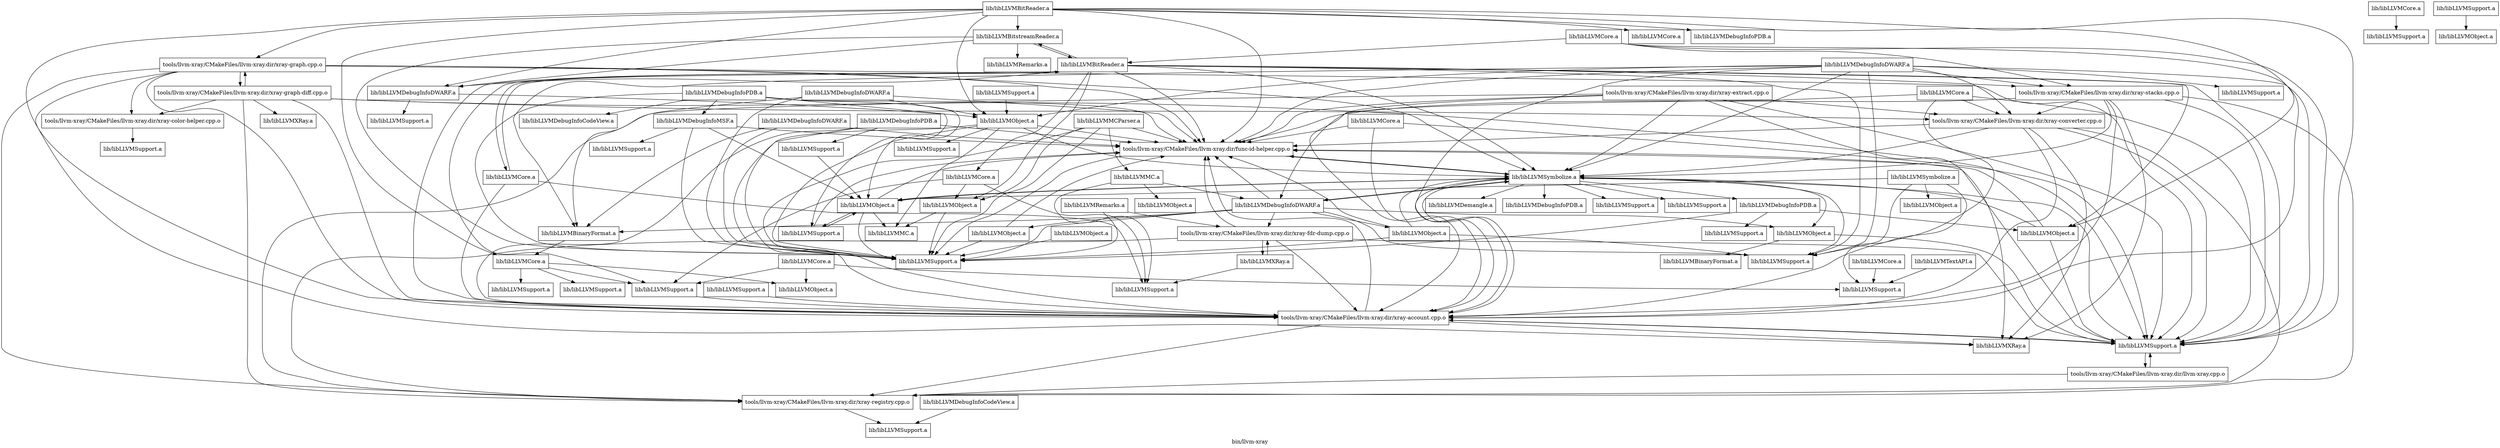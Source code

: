 digraph "bin/llvm-xray" {
	label="bin/llvm-xray";

	Node0x56201757e3a8 [shape=record,shape=record,label="{tools/llvm-xray/CMakeFiles/llvm-xray.dir/func-id-helper.cpp.o}"];
	Node0x56201757e3a8 -> Node0x56201757f248;
	Node0x56201757e3a8 -> Node0x562017580d18;
	Node0x56201757f248 [shape=record,shape=record,label="{lib/libLLVMSupport.a}"];
	Node0x562017580d18 [shape=record,shape=record,label="{lib/libLLVMSymbolize.a}"];
	Node0x562017580d18 -> Node0x56201757e3a8;
	Node0x562017580d18 -> Node0x56201757ec30;
	Node0x562017580d18 -> Node0x56201757c258;
	Node0x562017580d18 -> Node0x56201757c6d0;
	Node0x562017580d18 -> Node0x56201756b2f8;
	Node0x562017580d18 -> Node0x5620175761a8;
	Node0x562017580d18 -> Node0x562017581a80;
	Node0x562017580d18 -> Node0x5620175775f8;
	Node0x562017580d18 -> Node0x562017573f88;
	Node0x562017580d18 -> Node0x562017570918;
	Node0x562017580d18 -> Node0x562017580150;
	Node0x562017580d18 -> Node0x562017569fe0;
	Node0x56201757da50 [shape=record,shape=record,label="{tools/llvm-xray/CMakeFiles/llvm-xray.dir/llvm-xray.cpp.o}"];
	Node0x56201757da50 -> Node0x56201757d438;
	Node0x56201757da50 -> Node0x56201757c258;
	Node0x56201757d438 [shape=record,shape=record,label="{tools/llvm-xray/CMakeFiles/llvm-xray.dir/xray-registry.cpp.o}"];
	Node0x56201757d438 -> Node0x56201756c610;
	Node0x56201757c258 [shape=record,shape=record,label="{lib/libLLVMSupport.a}"];
	Node0x56201757c258 -> Node0x56201757e3a8;
	Node0x56201757c258 -> Node0x56201757da50;
	Node0x56201757c258 -> Node0x56201757ec30;
	Node0x56201757ec30 [shape=record,shape=record,label="{tools/llvm-xray/CMakeFiles/llvm-xray.dir/xray-account.cpp.o}"];
	Node0x56201757ec30 -> Node0x56201757e3a8;
	Node0x56201757ec30 -> Node0x56201757d438;
	Node0x56201757ec30 -> Node0x56201757c258;
	Node0x56201757ec30 -> Node0x562017580d18;
	Node0x56201757ec30 -> Node0x56201757d980;
	Node0x56201757d980 [shape=record,shape=record,label="{lib/libLLVMXRay.a}"];
	Node0x56201757fc70 [shape=record,shape=record,label="{tools/llvm-xray/CMakeFiles/llvm-xray.dir/xray-color-helper.cpp.o}"];
	Node0x56201757fc70 -> Node0x56201756b5d0;
	Node0x56201756b5d0 [shape=record,shape=record,label="{lib/libLLVMSupport.a}"];
	Node0x56201757f4b8 [shape=record,shape=record,label="{tools/llvm-xray/CMakeFiles/llvm-xray.dir/xray-converter.cpp.o}"];
	Node0x56201757f4b8 -> Node0x56201757e3a8;
	Node0x56201757f4b8 -> Node0x56201757ec30;
	Node0x56201757f4b8 -> Node0x56201757d438;
	Node0x56201757f4b8 -> Node0x56201757c258;
	Node0x56201757f4b8 -> Node0x562017580d18;
	Node0x56201757f4b8 -> Node0x56201757d980;
	Node0x562017580428 [shape=record,shape=record,label="{tools/llvm-xray/CMakeFiles/llvm-xray.dir/xray-extract.cpp.o}"];
	Node0x562017580428 -> Node0x56201757e3a8;
	Node0x562017580428 -> Node0x56201757ec30;
	Node0x562017580428 -> Node0x56201757f4b8;
	Node0x562017580428 -> Node0x56201757d438;
	Node0x562017580428 -> Node0x56201757c258;
	Node0x562017580428 -> Node0x562017580d18;
	Node0x562017580428 -> Node0x56201757d980;
	Node0x562017581538 [shape=record,shape=record,label="{tools/llvm-xray/CMakeFiles/llvm-xray.dir/xray-fdr-dump.cpp.o}"];
	Node0x562017581538 -> Node0x56201757e3a8;
	Node0x562017581538 -> Node0x56201757ec30;
	Node0x562017581538 -> Node0x56201757d438;
	Node0x562017581538 -> Node0x56201757c258;
	Node0x562017581538 -> Node0x56201756e690;
	Node0x56201756e690 [shape=record,shape=record,label="{lib/libLLVMXRay.a}"];
	Node0x56201756e690 -> Node0x562017581538;
	Node0x56201756e690 -> Node0x56201756ce30;
	Node0x562017568988 [shape=record,shape=record,label="{tools/llvm-xray/CMakeFiles/llvm-xray.dir/xray-graph-diff.cpp.o}"];
	Node0x562017568988 -> Node0x56201757ec30;
	Node0x562017568988 -> Node0x56201757fc70;
	Node0x562017568988 -> Node0x56201757f4b8;
	Node0x562017568988 -> Node0x562017578d88;
	Node0x562017568988 -> Node0x56201757d438;
	Node0x562017568988 -> Node0x56201757c258;
	Node0x562017568988 -> Node0x562017581a18;
	Node0x562017578d88 [shape=record,shape=record,label="{tools/llvm-xray/CMakeFiles/llvm-xray.dir/xray-graph.cpp.o}"];
	Node0x562017578d88 -> Node0x56201757e3a8;
	Node0x562017578d88 -> Node0x56201757ec30;
	Node0x562017578d88 -> Node0x56201757fc70;
	Node0x562017578d88 -> Node0x562017568988;
	Node0x562017578d88 -> Node0x56201757d438;
	Node0x562017578d88 -> Node0x56201757c258;
	Node0x562017578d88 -> Node0x562017580d18;
	Node0x562017578d88 -> Node0x56201757d980;
	Node0x562017581a18 [shape=record,shape=record,label="{lib/libLLVMXRay.a}"];
	Node0x56201756c610 [shape=record,shape=record,label="{lib/libLLVMSupport.a}"];
	Node0x56201757e410 [shape=record,shape=record,label="{tools/llvm-xray/CMakeFiles/llvm-xray.dir/xray-stacks.cpp.o}"];
	Node0x56201757e410 -> Node0x56201757e3a8;
	Node0x56201757e410 -> Node0x56201757ec30;
	Node0x56201757e410 -> Node0x56201757f4b8;
	Node0x56201757e410 -> Node0x56201757d438;
	Node0x56201757e410 -> Node0x56201757c258;
	Node0x56201757e410 -> Node0x562017580d18;
	Node0x56201757e410 -> Node0x56201757d980;
	Node0x56201757c6d0 [shape=record,shape=record,label="{lib/libLLVMDebugInfoPDB.a}"];
	Node0x56201756b2f8 [shape=record,shape=record,label="{lib/libLLVMSupport.a}"];
	Node0x5620175761a8 [shape=record,shape=record,label="{lib/libLLVMObject.a}"];
	Node0x5620175761a8 -> Node0x56201757c258;
	Node0x5620175761a8 -> Node0x56201756b8a8;
	Node0x562017581a80 [shape=record,shape=record,label="{lib/libLLVMSupport.a}"];
	Node0x5620175775f8 [shape=record,shape=record,label="{lib/libLLVMObject.a}"];
	Node0x5620175775f8 -> Node0x56201757e3a8;
	Node0x5620175775f8 -> Node0x56201757f248;
	Node0x5620175775f8 -> Node0x562017580d18;
	Node0x5620175775f8 -> Node0x562017574ae8;
	Node0x5620175775f8 -> Node0x56201757a378;
	Node0x562017573f88 [shape=record,shape=record,label="{lib/libLLVMSupport.a}"];
	Node0x562017570918 [shape=record,shape=record,label="{lib/libLLVMDebugInfoDWARF.a}"];
	Node0x562017570918 -> Node0x56201757e3a8;
	Node0x562017570918 -> Node0x562017581538;
	Node0x562017570918 -> Node0x56201757f248;
	Node0x562017570918 -> Node0x562017580d18;
	Node0x562017570918 -> Node0x5620175761a8;
	Node0x562017570918 -> Node0x562017581a80;
	Node0x562017570918 -> Node0x5620175773f0;
	Node0x562017570918 -> Node0x56201756fe88;
	Node0x562017570918 -> Node0x56201756dd38;
	Node0x562017580150 [shape=record,shape=record,label="{lib/libLLVMDebugInfoPDB.a}"];
	Node0x562017580150 -> Node0x56201757f248;
	Node0x562017580150 -> Node0x56201757bd10;
	Node0x562017580150 -> Node0x56201756a458;
	Node0x562017569fe0 [shape=record,shape=record,label="{lib/libLLVMDemangle.a}"];
	Node0x56201756b8a8 [shape=record,shape=record,label="{lib/libLLVMBinaryFormat.a}"];
	Node0x56201757bc40 [shape=record,shape=record,label="{lib/libLLVMObject.a}"];
	Node0x56201757bc40 -> Node0x56201757e3a8;
	Node0x56201757bc40 -> Node0x56201757ec30;
	Node0x56201757bc40 -> Node0x56201757f248;
	Node0x56201757bc40 -> Node0x562017580d18;
	Node0x56201757bc40 -> Node0x56201757cfc0;
	Node0x56201757bc40 -> Node0x56201757a378;
	Node0x56201757cfc0 [shape=record,shape=record,label="{lib/libLLVMSupport.a}"];
	Node0x56201757a378 [shape=record,shape=record,label="{lib/libLLVMMC.a}"];
	Node0x56201757d918 [shape=record,shape=record,label="{lib/libLLVMSupport.a}"];
	Node0x56201757d918 -> Node0x56201757bc40;
	Node0x562017574ae8 [shape=record,shape=record,label="{lib/libLLVMSupport.a}"];
	Node0x562017574ae8 -> Node0x56201757e3a8;
	Node0x562017574ae8 -> Node0x5620175775f8;
	Node0x562017579a20 [shape=record,shape=record,label="{lib/libLLVMObject.a}"];
	Node0x562017579a20 -> Node0x56201757f248;
	Node0x562017579a20 -> Node0x56201757a378;
	Node0x56201757e4e0 [shape=record,shape=record,label="{lib/libLLVMSupport.a}"];
	Node0x56201757e4e0 -> Node0x56201757ec30;
	Node0x56201756a458 [shape=record,shape=record,label="{lib/libLLVMObject.a}"];
	Node0x56201756a458 -> Node0x56201757e3a8;
	Node0x56201756a458 -> Node0x56201757c258;
	Node0x56201756a458 -> Node0x562017580d18;
	Node0x562017571c98 [shape=record,shape=record,label="{lib/libLLVMSymbolize.a}"];
	Node0x562017571c98 -> Node0x562017567ae8;
	Node0x562017571c98 -> Node0x562017577e80;
	Node0x562017571c98 -> Node0x562017581a80;
	Node0x562017571c98 -> Node0x5620175775f8;
	Node0x562017567ae8 [shape=record,shape=record,label="{lib/libLLVMSupport.a}"];
	Node0x562017577e80 [shape=record,shape=record,label="{lib/libLLVMObject.a}"];
	Node0x562017572a68 [shape=record,shape=record,label="{lib/libLLVMObject.a}"];
	Node0x562017572a68 -> Node0x56201757f248;
	Node0x5620175773f0 [shape=record,shape=record,label="{lib/libLLVMObject.a}"];
	Node0x5620175773f0 -> Node0x56201757e3a8;
	Node0x5620175773f0 -> Node0x56201757f248;
	Node0x56201756fe88 [shape=record,shape=record,label="{lib/libLLVMObject.a}"];
	Node0x56201756fe88 -> Node0x56201757e3a8;
	Node0x56201756fe88 -> Node0x56201757f248;
	Node0x56201756fe88 -> Node0x562017580d18;
	Node0x56201756fe88 -> Node0x562017581a80;
	Node0x56201756dd38 [shape=record,shape=record,label="{lib/libLLVMBinaryFormat.a}"];
	Node0x56201756dd38 -> Node0x5620175819b0;
	Node0x5620175751d0 [shape=record,shape=record,label="{lib/libLLVMDebugInfoDWARF.a}"];
	Node0x5620175751d0 -> Node0x562017580288;
	Node0x5620175751d0 -> Node0x56201757bc40;
	Node0x562017580288 [shape=record,shape=record,label="{lib/libLLVMSupport.a}"];
	Node0x56201756a118 [shape=record,shape=record,label="{lib/libLLVMDebugInfoDWARF.a}"];
	Node0x56201756a118 -> Node0x56201757e3a8;
	Node0x56201756a118 -> Node0x56201757f248;
	Node0x56201756a118 -> Node0x56201756dd38;
	Node0x562017571340 [shape=record,shape=record,label="{lib/libLLVMDebugInfoDWARF.a}"];
	Node0x562017571340 -> Node0x56201757e3a8;
	Node0x562017571340 -> Node0x56201757f248;
	Node0x562017571340 -> Node0x56201757bc40;
	Node0x562017571340 -> Node0x56201756dd38;
	Node0x56201756e968 [shape=record,shape=record,label="{lib/libLLVMDebugInfoDWARF.a}"];
	Node0x56201756e968 -> Node0x56201757e3a8;
	Node0x56201756e968 -> Node0x56201757ec30;
	Node0x56201756e968 -> Node0x56201757f4b8;
	Node0x56201756e968 -> Node0x56201757e410;
	Node0x56201756e968 -> Node0x56201757c258;
	Node0x56201756e968 -> Node0x562017580d18;
	Node0x56201756e968 -> Node0x562017581a80;
	Node0x56201756e968 -> Node0x56201757bc40;
	Node0x56201756e968 -> Node0x562017579540;
	Node0x56201756e968 -> Node0x56201756dd38;
	Node0x562017579540 [shape=record,shape=record,label="{lib/libLLVMSupport.a}"];
	Node0x56201756ce30 [shape=record,shape=record,label="{lib/libLLVMSupport.a}"];
	Node0x56201757bd10 [shape=record,shape=record,label="{lib/libLLVMSupport.a}"];
	Node0x56201756c338 [shape=record,shape=record,label="{lib/libLLVMSupport.a}"];
	Node0x56201756c338 -> Node0x5620175775f8;
	Node0x56201757db88 [shape=record,shape=record,label="{lib/libLLVMDebugInfoPDB.a}"];
	Node0x56201757db88 -> Node0x56201757e3a8;
	Node0x56201757db88 -> Node0x56201757ec30;
	Node0x56201757db88 -> Node0x56201757f248;
	Node0x56201757db88 -> Node0x56201756c338;
	Node0x56201757d4a0 [shape=record,shape=record,label="{lib/libLLVMDebugInfoPDB.a}"];
	Node0x56201757d4a0 -> Node0x56201757e3a8;
	Node0x56201757d4a0 -> Node0x56201757f248;
	Node0x56201757d4a0 -> Node0x5620175775f8;
	Node0x56201757d4a0 -> Node0x562017574ae8;
	Node0x56201757d4a0 -> Node0x56201757f1e0;
	Node0x56201757d4a0 -> Node0x562017575a58;
	Node0x56201757f1e0 [shape=record,shape=record,label="{lib/libLLVMDebugInfoMSF.a}"];
	Node0x56201757f1e0 -> Node0x56201757e3a8;
	Node0x56201757f1e0 -> Node0x56201757f248;
	Node0x56201757f1e0 -> Node0x5620175775f8;
	Node0x56201757f1e0 -> Node0x562017576278;
	Node0x562017575a58 [shape=record,shape=record,label="{lib/libLLVMDebugInfoCodeView.a}"];
	Node0x562017576278 [shape=record,shape=record,label="{lib/libLLVMSupport.a}"];
	Node0x56201757d778 [shape=record,shape=record,label="{lib/libLLVMBitReader.a}"];
	Node0x56201757d778 -> Node0x56201757e3a8;
	Node0x56201757d778 -> Node0x56201757ec30;
	Node0x56201757d778 -> Node0x56201757e410;
	Node0x56201757d778 -> Node0x56201757c258;
	Node0x56201757d778 -> Node0x562017580d18;
	Node0x56201757d778 -> Node0x562017581a80;
	Node0x56201757d778 -> Node0x562017567e90;
	Node0x56201757d778 -> Node0x562017579a20;
	Node0x56201757d778 -> Node0x56201757e4e0;
	Node0x56201757d778 -> Node0x56201756a458;
	Node0x56201757d778 -> Node0x5620175751d0;
	Node0x56201757d778 -> Node0x56201757fb38;
	Node0x56201757d778 -> Node0x562017573838;
	Node0x562017567e90 [shape=record,shape=record,label="{lib/libLLVMCore.a}"];
	Node0x562017567e90 -> Node0x56201756ce30;
	Node0x562017567e90 -> Node0x562017579a20;
	Node0x562017567e90 -> Node0x56201757e4e0;
	Node0x56201757fb38 [shape=record,shape=record,label="{lib/libLLVMCore.a}"];
	Node0x56201757fb38 -> Node0x56201757ec30;
	Node0x56201757fb38 -> Node0x56201756ce30;
	Node0x56201757fb38 -> Node0x56201757d778;
	Node0x562017573838 [shape=record,shape=record,label="{lib/libLLVMBitstreamReader.a}"];
	Node0x562017573838 -> Node0x56201757f248;
	Node0x562017573838 -> Node0x5620175751d0;
	Node0x562017573838 -> Node0x56201757d778;
	Node0x562017573838 -> Node0x5620175756b0;
	Node0x56201757b6f8 [shape=record,shape=record,label="{lib/libLLVMBitReader.a}"];
	Node0x56201757b6f8 -> Node0x56201757e3a8;
	Node0x56201757b6f8 -> Node0x56201757ec30;
	Node0x56201757b6f8 -> Node0x562017578d88;
	Node0x56201757b6f8 -> Node0x56201757c258;
	Node0x56201757b6f8 -> Node0x56201757bc40;
	Node0x56201757b6f8 -> Node0x56201757cdb8;
	Node0x56201757b6f8 -> Node0x56201756a458;
	Node0x56201757b6f8 -> Node0x5620175751d0;
	Node0x56201757b6f8 -> Node0x56201756f7a0;
	Node0x56201757b6f8 -> Node0x5620175819b0;
	Node0x56201757b6f8 -> Node0x562017573838;
	Node0x56201757cdb8 [shape=record,shape=record,label="{lib/libLLVMCore.a}"];
	Node0x56201756f7a0 [shape=record,shape=record,label="{lib/libLLVMDebugInfoPDB.a}"];
	Node0x5620175819b0 [shape=record,shape=record,label="{lib/libLLVMCore.a}"];
	Node0x5620175819b0 -> Node0x56201757e9c0;
	Node0x5620175819b0 -> Node0x56201757d570;
	Node0x5620175819b0 -> Node0x56201757e4e0;
	Node0x5620175819b0 -> Node0x562017580970;
	Node0x56201757e9c0 [shape=record,shape=record,label="{lib/libLLVMSupport.a}"];
	Node0x56201757d570 [shape=record,shape=record,label="{lib/libLLVMObject.a}"];
	Node0x562017580970 [shape=record,shape=record,label="{lib/libLLVMSupport.a}"];
	Node0x562017576e40 [shape=record,shape=record,label="{lib/libLLVMCore.a}"];
	Node0x562017576e40 -> Node0x56201756e218;
	Node0x56201756e218 [shape=record,shape=record,label="{lib/libLLVMSupport.a}"];
	Node0x562017580630 [shape=record,shape=record,label="{lib/libLLVMCore.a}"];
	Node0x562017580630 -> Node0x562017567ae8;
	Node0x56201757dec8 [shape=record,shape=record,label="{lib/libLLVMSupport.a}"];
	Node0x56201757dec8 -> Node0x562017568e00;
	Node0x562017568e00 [shape=record,shape=record,label="{lib/libLLVMObject.a}"];
	Node0x56201757d7e0 [shape=record,shape=record,label="{lib/libLLVMCore.a}"];
	Node0x56201757d7e0 -> Node0x56201757ec30;
	Node0x56201757d7e0 -> Node0x56201757e410;
	Node0x56201757d7e0 -> Node0x56201757c258;
	Node0x56201757d7e0 -> Node0x56201757d778;
	Node0x56201757cc80 [shape=record,shape=record,label="{lib/libLLVMSupport.a}"];
	Node0x56201757cc80 -> Node0x56201757ec30;
	Node0x56201757ae08 [shape=record,shape=record,label="{lib/libLLVMCore.a}"];
	Node0x56201757ae08 -> Node0x562017567ae8;
	Node0x56201757ae08 -> Node0x56201757d570;
	Node0x56201757ae08 -> Node0x56201757e4e0;
	Node0x56201756ded8 [shape=record,shape=record,label="{lib/libLLVMCore.a}"];
	Node0x56201756ded8 -> Node0x56201757e3a8;
	Node0x56201756ded8 -> Node0x56201757ec30;
	Node0x56201756ded8 -> Node0x56201757c258;
	Node0x562017579748 [shape=record,shape=record,label="{lib/libLLVMCore.a}"];
	Node0x562017579748 -> Node0x56201757ec30;
	Node0x562017579748 -> Node0x56201757f4b8;
	Node0x562017579748 -> Node0x56201757c258;
	Node0x562017579748 -> Node0x562017570918;
	Node0x562017576890 [shape=record,shape=record,label="{lib/libLLVMRemarks.a}"];
	Node0x562017576890 -> Node0x562017581538;
	Node0x562017576890 -> Node0x56201757f248;
	Node0x5620175756b0 [shape=record,shape=record,label="{lib/libLLVMRemarks.a}"];
	Node0x5620175747a8 [shape=record,shape=record,label="{lib/libLLVMMCParser.a}"];
	Node0x5620175747a8 -> Node0x56201757e3a8;
	Node0x5620175747a8 -> Node0x56201757ec30;
	Node0x5620175747a8 -> Node0x56201757f248;
	Node0x5620175747a8 -> Node0x562017579a20;
	Node0x5620175747a8 -> Node0x56201757e750;
	Node0x56201757e750 [shape=record,shape=record,label="{lib/libLLVMMC.a}"];
	Node0x56201757e750 -> Node0x56201756ce30;
	Node0x56201757e750 -> Node0x562017578df0;
	Node0x56201757e750 -> Node0x562017570918;
	Node0x562017578df0 [shape=record,shape=record,label="{lib/libLLVMObject.a}"];
	Node0x562017575988 [shape=record,shape=record,label="{lib/libLLVMDebugInfoCodeView.a}"];
	Node0x562017575988 -> Node0x56201756c610;
	Node0x562017578cb8 [shape=record,shape=record,label="{lib/libLLVMTextAPI.a}"];
	Node0x562017578cb8 -> Node0x562017567ae8;
}
